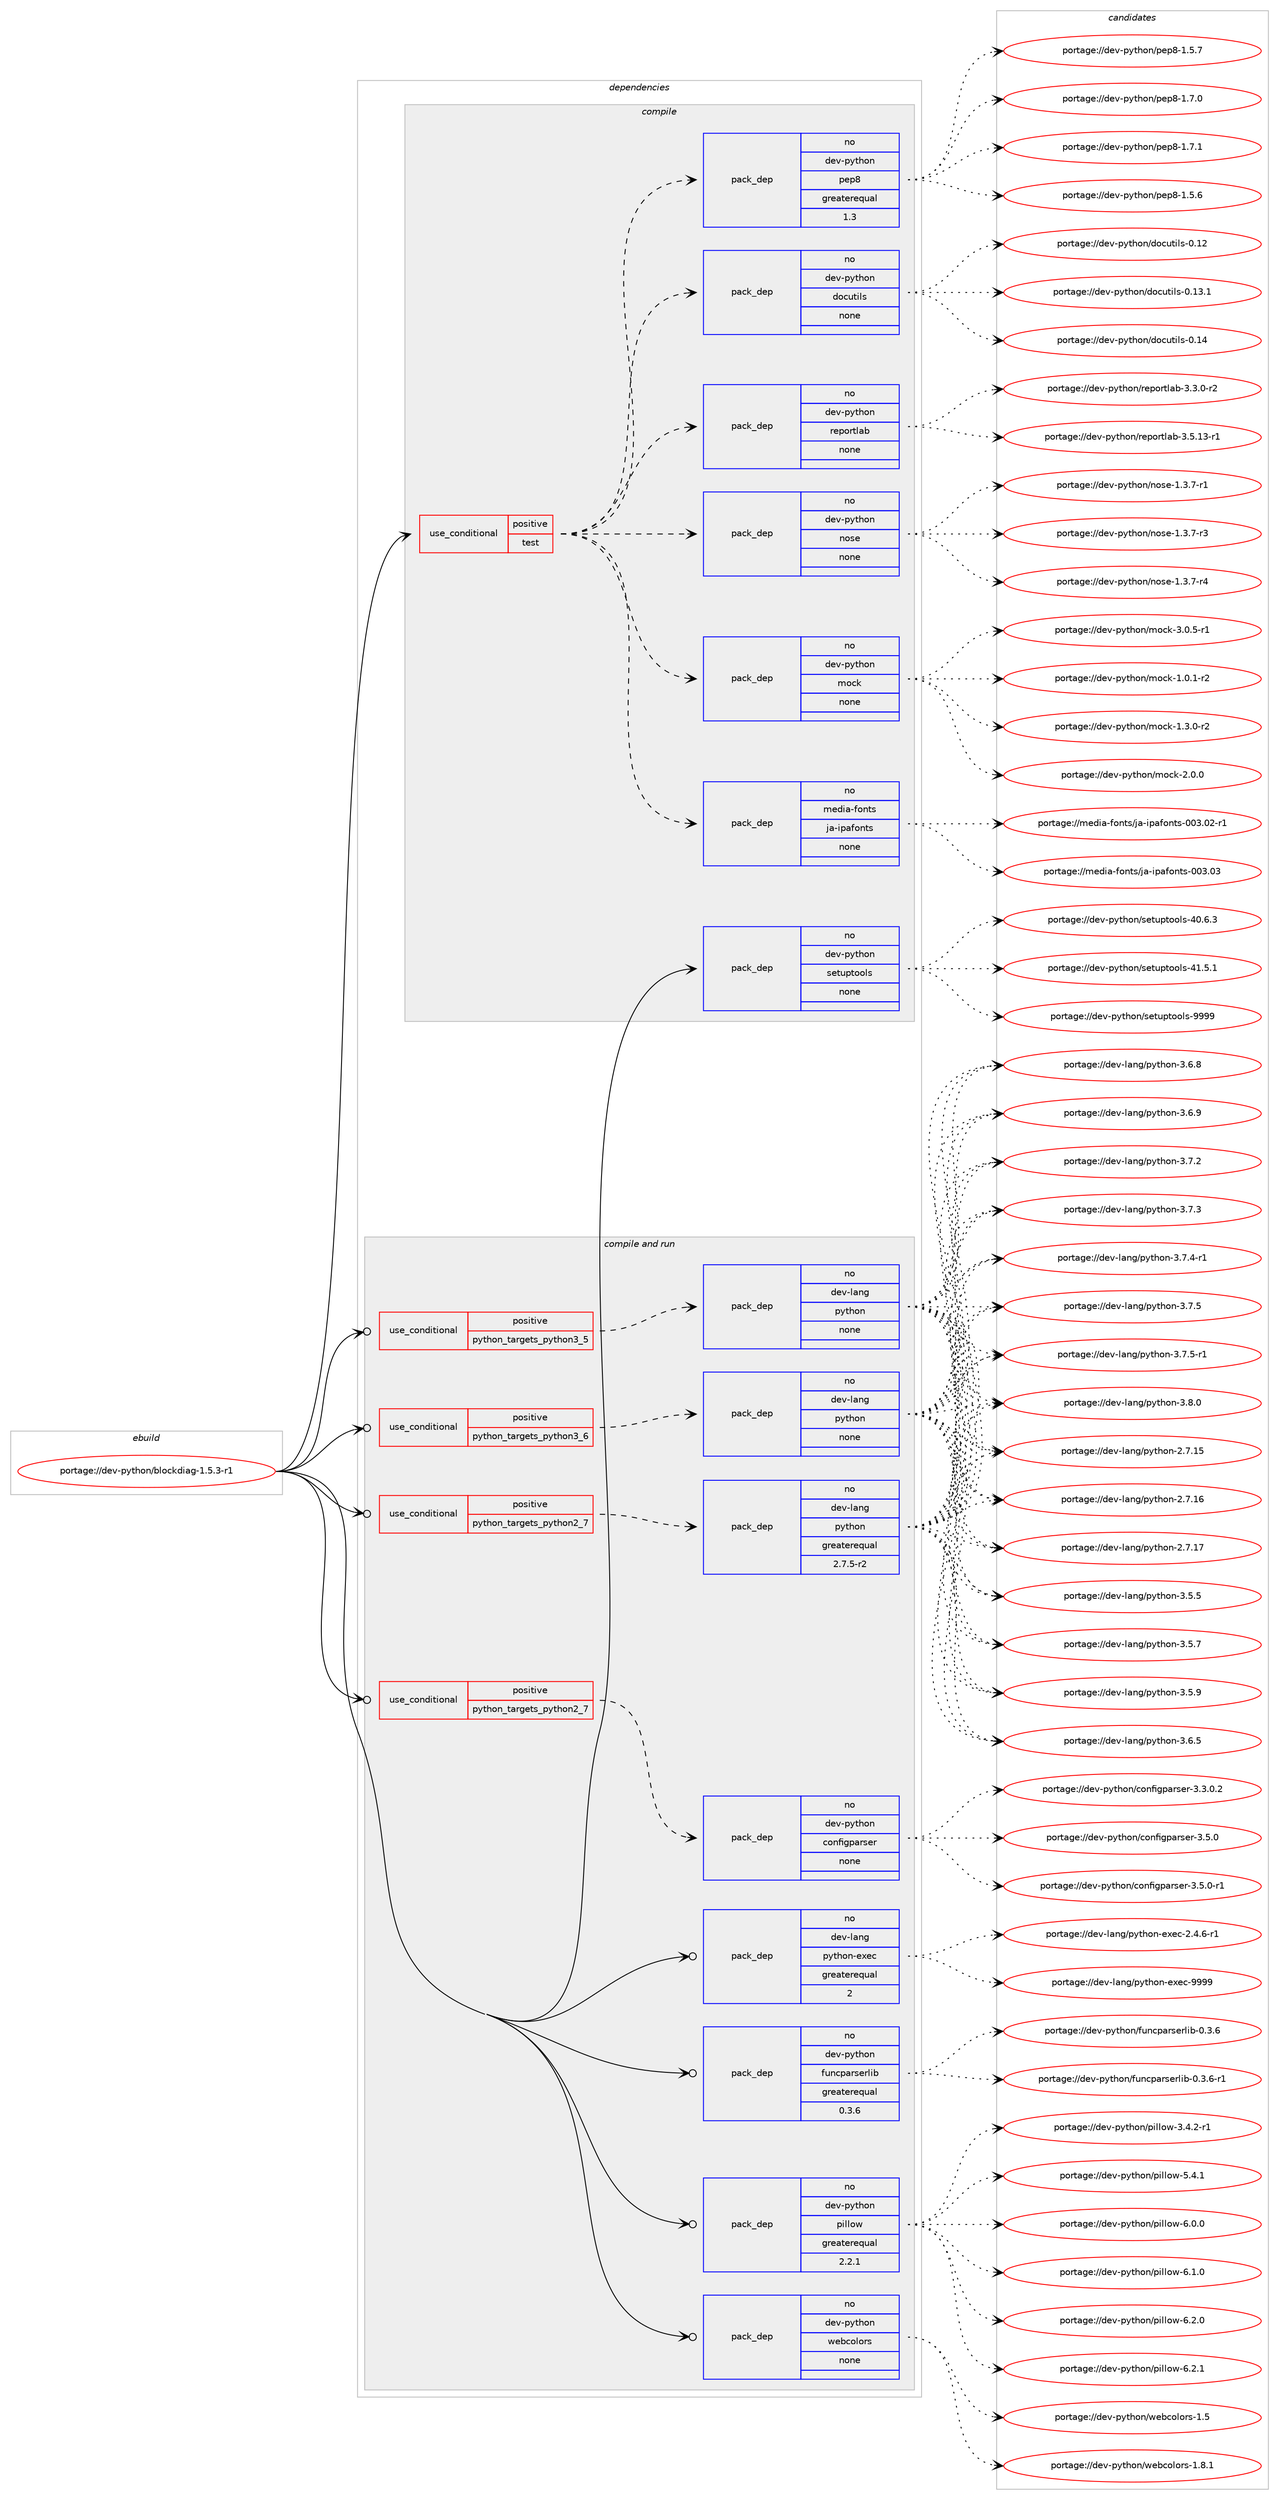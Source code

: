 digraph prolog {

# *************
# Graph options
# *************

newrank=true;
concentrate=true;
compound=true;
graph [rankdir=LR,fontname=Helvetica,fontsize=10,ranksep=1.5];#, ranksep=2.5, nodesep=0.2];
edge  [arrowhead=vee];
node  [fontname=Helvetica,fontsize=10];

# **********
# The ebuild
# **********

subgraph cluster_leftcol {
color=gray;
rank=same;
label=<<i>ebuild</i>>;
id [label="portage://dev-python/blockdiag-1.5.3-r1", color=red, width=4, href="../dev-python/blockdiag-1.5.3-r1.svg"];
}

# ****************
# The dependencies
# ****************

subgraph cluster_midcol {
color=gray;
label=<<i>dependencies</i>>;
subgraph cluster_compile {
fillcolor="#eeeeee";
style=filled;
label=<<i>compile</i>>;
subgraph cond26291 {
dependency132083 [label=<<TABLE BORDER="0" CELLBORDER="1" CELLSPACING="0" CELLPADDING="4"><TR><TD ROWSPAN="3" CELLPADDING="10">use_conditional</TD></TR><TR><TD>positive</TD></TR><TR><TD>test</TD></TR></TABLE>>, shape=none, color=red];
subgraph pack102488 {
dependency132084 [label=<<TABLE BORDER="0" CELLBORDER="1" CELLSPACING="0" CELLPADDING="4" WIDTH="220"><TR><TD ROWSPAN="6" CELLPADDING="30">pack_dep</TD></TR><TR><TD WIDTH="110">no</TD></TR><TR><TD>dev-python</TD></TR><TR><TD>mock</TD></TR><TR><TD>none</TD></TR><TR><TD></TD></TR></TABLE>>, shape=none, color=blue];
}
dependency132083:e -> dependency132084:w [weight=20,style="dashed",arrowhead="vee"];
subgraph pack102489 {
dependency132085 [label=<<TABLE BORDER="0" CELLBORDER="1" CELLSPACING="0" CELLPADDING="4" WIDTH="220"><TR><TD ROWSPAN="6" CELLPADDING="30">pack_dep</TD></TR><TR><TD WIDTH="110">no</TD></TR><TR><TD>dev-python</TD></TR><TR><TD>nose</TD></TR><TR><TD>none</TD></TR><TR><TD></TD></TR></TABLE>>, shape=none, color=blue];
}
dependency132083:e -> dependency132085:w [weight=20,style="dashed",arrowhead="vee"];
subgraph pack102490 {
dependency132086 [label=<<TABLE BORDER="0" CELLBORDER="1" CELLSPACING="0" CELLPADDING="4" WIDTH="220"><TR><TD ROWSPAN="6" CELLPADDING="30">pack_dep</TD></TR><TR><TD WIDTH="110">no</TD></TR><TR><TD>dev-python</TD></TR><TR><TD>reportlab</TD></TR><TR><TD>none</TD></TR><TR><TD></TD></TR></TABLE>>, shape=none, color=blue];
}
dependency132083:e -> dependency132086:w [weight=20,style="dashed",arrowhead="vee"];
subgraph pack102491 {
dependency132087 [label=<<TABLE BORDER="0" CELLBORDER="1" CELLSPACING="0" CELLPADDING="4" WIDTH="220"><TR><TD ROWSPAN="6" CELLPADDING="30">pack_dep</TD></TR><TR><TD WIDTH="110">no</TD></TR><TR><TD>dev-python</TD></TR><TR><TD>docutils</TD></TR><TR><TD>none</TD></TR><TR><TD></TD></TR></TABLE>>, shape=none, color=blue];
}
dependency132083:e -> dependency132087:w [weight=20,style="dashed",arrowhead="vee"];
subgraph pack102492 {
dependency132088 [label=<<TABLE BORDER="0" CELLBORDER="1" CELLSPACING="0" CELLPADDING="4" WIDTH="220"><TR><TD ROWSPAN="6" CELLPADDING="30">pack_dep</TD></TR><TR><TD WIDTH="110">no</TD></TR><TR><TD>dev-python</TD></TR><TR><TD>pep8</TD></TR><TR><TD>greaterequal</TD></TR><TR><TD>1.3</TD></TR></TABLE>>, shape=none, color=blue];
}
dependency132083:e -> dependency132088:w [weight=20,style="dashed",arrowhead="vee"];
subgraph pack102493 {
dependency132089 [label=<<TABLE BORDER="0" CELLBORDER="1" CELLSPACING="0" CELLPADDING="4" WIDTH="220"><TR><TD ROWSPAN="6" CELLPADDING="30">pack_dep</TD></TR><TR><TD WIDTH="110">no</TD></TR><TR><TD>media-fonts</TD></TR><TR><TD>ja-ipafonts</TD></TR><TR><TD>none</TD></TR><TR><TD></TD></TR></TABLE>>, shape=none, color=blue];
}
dependency132083:e -> dependency132089:w [weight=20,style="dashed",arrowhead="vee"];
}
id:e -> dependency132083:w [weight=20,style="solid",arrowhead="vee"];
subgraph pack102494 {
dependency132090 [label=<<TABLE BORDER="0" CELLBORDER="1" CELLSPACING="0" CELLPADDING="4" WIDTH="220"><TR><TD ROWSPAN="6" CELLPADDING="30">pack_dep</TD></TR><TR><TD WIDTH="110">no</TD></TR><TR><TD>dev-python</TD></TR><TR><TD>setuptools</TD></TR><TR><TD>none</TD></TR><TR><TD></TD></TR></TABLE>>, shape=none, color=blue];
}
id:e -> dependency132090:w [weight=20,style="solid",arrowhead="vee"];
}
subgraph cluster_compileandrun {
fillcolor="#eeeeee";
style=filled;
label=<<i>compile and run</i>>;
subgraph cond26292 {
dependency132091 [label=<<TABLE BORDER="0" CELLBORDER="1" CELLSPACING="0" CELLPADDING="4"><TR><TD ROWSPAN="3" CELLPADDING="10">use_conditional</TD></TR><TR><TD>positive</TD></TR><TR><TD>python_targets_python2_7</TD></TR></TABLE>>, shape=none, color=red];
subgraph pack102495 {
dependency132092 [label=<<TABLE BORDER="0" CELLBORDER="1" CELLSPACING="0" CELLPADDING="4" WIDTH="220"><TR><TD ROWSPAN="6" CELLPADDING="30">pack_dep</TD></TR><TR><TD WIDTH="110">no</TD></TR><TR><TD>dev-lang</TD></TR><TR><TD>python</TD></TR><TR><TD>greaterequal</TD></TR><TR><TD>2.7.5-r2</TD></TR></TABLE>>, shape=none, color=blue];
}
dependency132091:e -> dependency132092:w [weight=20,style="dashed",arrowhead="vee"];
}
id:e -> dependency132091:w [weight=20,style="solid",arrowhead="odotvee"];
subgraph cond26293 {
dependency132093 [label=<<TABLE BORDER="0" CELLBORDER="1" CELLSPACING="0" CELLPADDING="4"><TR><TD ROWSPAN="3" CELLPADDING="10">use_conditional</TD></TR><TR><TD>positive</TD></TR><TR><TD>python_targets_python2_7</TD></TR></TABLE>>, shape=none, color=red];
subgraph pack102496 {
dependency132094 [label=<<TABLE BORDER="0" CELLBORDER="1" CELLSPACING="0" CELLPADDING="4" WIDTH="220"><TR><TD ROWSPAN="6" CELLPADDING="30">pack_dep</TD></TR><TR><TD WIDTH="110">no</TD></TR><TR><TD>dev-python</TD></TR><TR><TD>configparser</TD></TR><TR><TD>none</TD></TR><TR><TD></TD></TR></TABLE>>, shape=none, color=blue];
}
dependency132093:e -> dependency132094:w [weight=20,style="dashed",arrowhead="vee"];
}
id:e -> dependency132093:w [weight=20,style="solid",arrowhead="odotvee"];
subgraph cond26294 {
dependency132095 [label=<<TABLE BORDER="0" CELLBORDER="1" CELLSPACING="0" CELLPADDING="4"><TR><TD ROWSPAN="3" CELLPADDING="10">use_conditional</TD></TR><TR><TD>positive</TD></TR><TR><TD>python_targets_python3_5</TD></TR></TABLE>>, shape=none, color=red];
subgraph pack102497 {
dependency132096 [label=<<TABLE BORDER="0" CELLBORDER="1" CELLSPACING="0" CELLPADDING="4" WIDTH="220"><TR><TD ROWSPAN="6" CELLPADDING="30">pack_dep</TD></TR><TR><TD WIDTH="110">no</TD></TR><TR><TD>dev-lang</TD></TR><TR><TD>python</TD></TR><TR><TD>none</TD></TR><TR><TD></TD></TR></TABLE>>, shape=none, color=blue];
}
dependency132095:e -> dependency132096:w [weight=20,style="dashed",arrowhead="vee"];
}
id:e -> dependency132095:w [weight=20,style="solid",arrowhead="odotvee"];
subgraph cond26295 {
dependency132097 [label=<<TABLE BORDER="0" CELLBORDER="1" CELLSPACING="0" CELLPADDING="4"><TR><TD ROWSPAN="3" CELLPADDING="10">use_conditional</TD></TR><TR><TD>positive</TD></TR><TR><TD>python_targets_python3_6</TD></TR></TABLE>>, shape=none, color=red];
subgraph pack102498 {
dependency132098 [label=<<TABLE BORDER="0" CELLBORDER="1" CELLSPACING="0" CELLPADDING="4" WIDTH="220"><TR><TD ROWSPAN="6" CELLPADDING="30">pack_dep</TD></TR><TR><TD WIDTH="110">no</TD></TR><TR><TD>dev-lang</TD></TR><TR><TD>python</TD></TR><TR><TD>none</TD></TR><TR><TD></TD></TR></TABLE>>, shape=none, color=blue];
}
dependency132097:e -> dependency132098:w [weight=20,style="dashed",arrowhead="vee"];
}
id:e -> dependency132097:w [weight=20,style="solid",arrowhead="odotvee"];
subgraph pack102499 {
dependency132099 [label=<<TABLE BORDER="0" CELLBORDER="1" CELLSPACING="0" CELLPADDING="4" WIDTH="220"><TR><TD ROWSPAN="6" CELLPADDING="30">pack_dep</TD></TR><TR><TD WIDTH="110">no</TD></TR><TR><TD>dev-lang</TD></TR><TR><TD>python-exec</TD></TR><TR><TD>greaterequal</TD></TR><TR><TD>2</TD></TR></TABLE>>, shape=none, color=blue];
}
id:e -> dependency132099:w [weight=20,style="solid",arrowhead="odotvee"];
subgraph pack102500 {
dependency132100 [label=<<TABLE BORDER="0" CELLBORDER="1" CELLSPACING="0" CELLPADDING="4" WIDTH="220"><TR><TD ROWSPAN="6" CELLPADDING="30">pack_dep</TD></TR><TR><TD WIDTH="110">no</TD></TR><TR><TD>dev-python</TD></TR><TR><TD>funcparserlib</TD></TR><TR><TD>greaterequal</TD></TR><TR><TD>0.3.6</TD></TR></TABLE>>, shape=none, color=blue];
}
id:e -> dependency132100:w [weight=20,style="solid",arrowhead="odotvee"];
subgraph pack102501 {
dependency132101 [label=<<TABLE BORDER="0" CELLBORDER="1" CELLSPACING="0" CELLPADDING="4" WIDTH="220"><TR><TD ROWSPAN="6" CELLPADDING="30">pack_dep</TD></TR><TR><TD WIDTH="110">no</TD></TR><TR><TD>dev-python</TD></TR><TR><TD>pillow</TD></TR><TR><TD>greaterequal</TD></TR><TR><TD>2.2.1</TD></TR></TABLE>>, shape=none, color=blue];
}
id:e -> dependency132101:w [weight=20,style="solid",arrowhead="odotvee"];
subgraph pack102502 {
dependency132102 [label=<<TABLE BORDER="0" CELLBORDER="1" CELLSPACING="0" CELLPADDING="4" WIDTH="220"><TR><TD ROWSPAN="6" CELLPADDING="30">pack_dep</TD></TR><TR><TD WIDTH="110">no</TD></TR><TR><TD>dev-python</TD></TR><TR><TD>webcolors</TD></TR><TR><TD>none</TD></TR><TR><TD></TD></TR></TABLE>>, shape=none, color=blue];
}
id:e -> dependency132102:w [weight=20,style="solid",arrowhead="odotvee"];
}
subgraph cluster_run {
fillcolor="#eeeeee";
style=filled;
label=<<i>run</i>>;
}
}

# **************
# The candidates
# **************

subgraph cluster_choices {
rank=same;
color=gray;
label=<<i>candidates</i>>;

subgraph choice102488 {
color=black;
nodesep=1;
choiceportage1001011184511212111610411111047109111991074549464846494511450 [label="portage://dev-python/mock-1.0.1-r2", color=red, width=4,href="../dev-python/mock-1.0.1-r2.svg"];
choiceportage1001011184511212111610411111047109111991074549465146484511450 [label="portage://dev-python/mock-1.3.0-r2", color=red, width=4,href="../dev-python/mock-1.3.0-r2.svg"];
choiceportage100101118451121211161041111104710911199107455046484648 [label="portage://dev-python/mock-2.0.0", color=red, width=4,href="../dev-python/mock-2.0.0.svg"];
choiceportage1001011184511212111610411111047109111991074551464846534511449 [label="portage://dev-python/mock-3.0.5-r1", color=red, width=4,href="../dev-python/mock-3.0.5-r1.svg"];
dependency132084:e -> choiceportage1001011184511212111610411111047109111991074549464846494511450:w [style=dotted,weight="100"];
dependency132084:e -> choiceportage1001011184511212111610411111047109111991074549465146484511450:w [style=dotted,weight="100"];
dependency132084:e -> choiceportage100101118451121211161041111104710911199107455046484648:w [style=dotted,weight="100"];
dependency132084:e -> choiceportage1001011184511212111610411111047109111991074551464846534511449:w [style=dotted,weight="100"];
}
subgraph choice102489 {
color=black;
nodesep=1;
choiceportage10010111845112121116104111110471101111151014549465146554511449 [label="portage://dev-python/nose-1.3.7-r1", color=red, width=4,href="../dev-python/nose-1.3.7-r1.svg"];
choiceportage10010111845112121116104111110471101111151014549465146554511451 [label="portage://dev-python/nose-1.3.7-r3", color=red, width=4,href="../dev-python/nose-1.3.7-r3.svg"];
choiceportage10010111845112121116104111110471101111151014549465146554511452 [label="portage://dev-python/nose-1.3.7-r4", color=red, width=4,href="../dev-python/nose-1.3.7-r4.svg"];
dependency132085:e -> choiceportage10010111845112121116104111110471101111151014549465146554511449:w [style=dotted,weight="100"];
dependency132085:e -> choiceportage10010111845112121116104111110471101111151014549465146554511451:w [style=dotted,weight="100"];
dependency132085:e -> choiceportage10010111845112121116104111110471101111151014549465146554511452:w [style=dotted,weight="100"];
}
subgraph choice102490 {
color=black;
nodesep=1;
choiceportage100101118451121211161041111104711410111211111411610897984551465146484511450 [label="portage://dev-python/reportlab-3.3.0-r2", color=red, width=4,href="../dev-python/reportlab-3.3.0-r2.svg"];
choiceportage10010111845112121116104111110471141011121111141161089798455146534649514511449 [label="portage://dev-python/reportlab-3.5.13-r1", color=red, width=4,href="../dev-python/reportlab-3.5.13-r1.svg"];
dependency132086:e -> choiceportage100101118451121211161041111104711410111211111411610897984551465146484511450:w [style=dotted,weight="100"];
dependency132086:e -> choiceportage10010111845112121116104111110471141011121111141161089798455146534649514511449:w [style=dotted,weight="100"];
}
subgraph choice102491 {
color=black;
nodesep=1;
choiceportage1001011184511212111610411111047100111991171161051081154548464950 [label="portage://dev-python/docutils-0.12", color=red, width=4,href="../dev-python/docutils-0.12.svg"];
choiceportage10010111845112121116104111110471001119911711610510811545484649514649 [label="portage://dev-python/docutils-0.13.1", color=red, width=4,href="../dev-python/docutils-0.13.1.svg"];
choiceportage1001011184511212111610411111047100111991171161051081154548464952 [label="portage://dev-python/docutils-0.14", color=red, width=4,href="../dev-python/docutils-0.14.svg"];
dependency132087:e -> choiceportage1001011184511212111610411111047100111991171161051081154548464950:w [style=dotted,weight="100"];
dependency132087:e -> choiceportage10010111845112121116104111110471001119911711610510811545484649514649:w [style=dotted,weight="100"];
dependency132087:e -> choiceportage1001011184511212111610411111047100111991171161051081154548464952:w [style=dotted,weight="100"];
}
subgraph choice102492 {
color=black;
nodesep=1;
choiceportage100101118451121211161041111104711210111256454946534654 [label="portage://dev-python/pep8-1.5.6", color=red, width=4,href="../dev-python/pep8-1.5.6.svg"];
choiceportage100101118451121211161041111104711210111256454946534655 [label="portage://dev-python/pep8-1.5.7", color=red, width=4,href="../dev-python/pep8-1.5.7.svg"];
choiceportage100101118451121211161041111104711210111256454946554648 [label="portage://dev-python/pep8-1.7.0", color=red, width=4,href="../dev-python/pep8-1.7.0.svg"];
choiceportage100101118451121211161041111104711210111256454946554649 [label="portage://dev-python/pep8-1.7.1", color=red, width=4,href="../dev-python/pep8-1.7.1.svg"];
dependency132088:e -> choiceportage100101118451121211161041111104711210111256454946534654:w [style=dotted,weight="100"];
dependency132088:e -> choiceportage100101118451121211161041111104711210111256454946534655:w [style=dotted,weight="100"];
dependency132088:e -> choiceportage100101118451121211161041111104711210111256454946554648:w [style=dotted,weight="100"];
dependency132088:e -> choiceportage100101118451121211161041111104711210111256454946554649:w [style=dotted,weight="100"];
}
subgraph choice102493 {
color=black;
nodesep=1;
choiceportage109101100105974510211111011611547106974510511297102111110116115454848514648504511449 [label="portage://media-fonts/ja-ipafonts-003.02-r1", color=red, width=4,href="../media-fonts/ja-ipafonts-003.02-r1.svg"];
choiceportage10910110010597451021111101161154710697451051129710211111011611545484851464851 [label="portage://media-fonts/ja-ipafonts-003.03", color=red, width=4,href="../media-fonts/ja-ipafonts-003.03.svg"];
dependency132089:e -> choiceportage109101100105974510211111011611547106974510511297102111110116115454848514648504511449:w [style=dotted,weight="100"];
dependency132089:e -> choiceportage10910110010597451021111101161154710697451051129710211111011611545484851464851:w [style=dotted,weight="100"];
}
subgraph choice102494 {
color=black;
nodesep=1;
choiceportage100101118451121211161041111104711510111611711211611111110811545524846544651 [label="portage://dev-python/setuptools-40.6.3", color=red, width=4,href="../dev-python/setuptools-40.6.3.svg"];
choiceportage100101118451121211161041111104711510111611711211611111110811545524946534649 [label="portage://dev-python/setuptools-41.5.1", color=red, width=4,href="../dev-python/setuptools-41.5.1.svg"];
choiceportage10010111845112121116104111110471151011161171121161111111081154557575757 [label="portage://dev-python/setuptools-9999", color=red, width=4,href="../dev-python/setuptools-9999.svg"];
dependency132090:e -> choiceportage100101118451121211161041111104711510111611711211611111110811545524846544651:w [style=dotted,weight="100"];
dependency132090:e -> choiceportage100101118451121211161041111104711510111611711211611111110811545524946534649:w [style=dotted,weight="100"];
dependency132090:e -> choiceportage10010111845112121116104111110471151011161171121161111111081154557575757:w [style=dotted,weight="100"];
}
subgraph choice102495 {
color=black;
nodesep=1;
choiceportage10010111845108971101034711212111610411111045504655464953 [label="portage://dev-lang/python-2.7.15", color=red, width=4,href="../dev-lang/python-2.7.15.svg"];
choiceportage10010111845108971101034711212111610411111045504655464954 [label="portage://dev-lang/python-2.7.16", color=red, width=4,href="../dev-lang/python-2.7.16.svg"];
choiceportage10010111845108971101034711212111610411111045504655464955 [label="portage://dev-lang/python-2.7.17", color=red, width=4,href="../dev-lang/python-2.7.17.svg"];
choiceportage100101118451089711010347112121116104111110455146534653 [label="portage://dev-lang/python-3.5.5", color=red, width=4,href="../dev-lang/python-3.5.5.svg"];
choiceportage100101118451089711010347112121116104111110455146534655 [label="portage://dev-lang/python-3.5.7", color=red, width=4,href="../dev-lang/python-3.5.7.svg"];
choiceportage100101118451089711010347112121116104111110455146534657 [label="portage://dev-lang/python-3.5.9", color=red, width=4,href="../dev-lang/python-3.5.9.svg"];
choiceportage100101118451089711010347112121116104111110455146544653 [label="portage://dev-lang/python-3.6.5", color=red, width=4,href="../dev-lang/python-3.6.5.svg"];
choiceportage100101118451089711010347112121116104111110455146544656 [label="portage://dev-lang/python-3.6.8", color=red, width=4,href="../dev-lang/python-3.6.8.svg"];
choiceportage100101118451089711010347112121116104111110455146544657 [label="portage://dev-lang/python-3.6.9", color=red, width=4,href="../dev-lang/python-3.6.9.svg"];
choiceportage100101118451089711010347112121116104111110455146554650 [label="portage://dev-lang/python-3.7.2", color=red, width=4,href="../dev-lang/python-3.7.2.svg"];
choiceportage100101118451089711010347112121116104111110455146554651 [label="portage://dev-lang/python-3.7.3", color=red, width=4,href="../dev-lang/python-3.7.3.svg"];
choiceportage1001011184510897110103471121211161041111104551465546524511449 [label="portage://dev-lang/python-3.7.4-r1", color=red, width=4,href="../dev-lang/python-3.7.4-r1.svg"];
choiceportage100101118451089711010347112121116104111110455146554653 [label="portage://dev-lang/python-3.7.5", color=red, width=4,href="../dev-lang/python-3.7.5.svg"];
choiceportage1001011184510897110103471121211161041111104551465546534511449 [label="portage://dev-lang/python-3.7.5-r1", color=red, width=4,href="../dev-lang/python-3.7.5-r1.svg"];
choiceportage100101118451089711010347112121116104111110455146564648 [label="portage://dev-lang/python-3.8.0", color=red, width=4,href="../dev-lang/python-3.8.0.svg"];
dependency132092:e -> choiceportage10010111845108971101034711212111610411111045504655464953:w [style=dotted,weight="100"];
dependency132092:e -> choiceportage10010111845108971101034711212111610411111045504655464954:w [style=dotted,weight="100"];
dependency132092:e -> choiceportage10010111845108971101034711212111610411111045504655464955:w [style=dotted,weight="100"];
dependency132092:e -> choiceportage100101118451089711010347112121116104111110455146534653:w [style=dotted,weight="100"];
dependency132092:e -> choiceportage100101118451089711010347112121116104111110455146534655:w [style=dotted,weight="100"];
dependency132092:e -> choiceportage100101118451089711010347112121116104111110455146534657:w [style=dotted,weight="100"];
dependency132092:e -> choiceportage100101118451089711010347112121116104111110455146544653:w [style=dotted,weight="100"];
dependency132092:e -> choiceportage100101118451089711010347112121116104111110455146544656:w [style=dotted,weight="100"];
dependency132092:e -> choiceportage100101118451089711010347112121116104111110455146544657:w [style=dotted,weight="100"];
dependency132092:e -> choiceportage100101118451089711010347112121116104111110455146554650:w [style=dotted,weight="100"];
dependency132092:e -> choiceportage100101118451089711010347112121116104111110455146554651:w [style=dotted,weight="100"];
dependency132092:e -> choiceportage1001011184510897110103471121211161041111104551465546524511449:w [style=dotted,weight="100"];
dependency132092:e -> choiceportage100101118451089711010347112121116104111110455146554653:w [style=dotted,weight="100"];
dependency132092:e -> choiceportage1001011184510897110103471121211161041111104551465546534511449:w [style=dotted,weight="100"];
dependency132092:e -> choiceportage100101118451089711010347112121116104111110455146564648:w [style=dotted,weight="100"];
}
subgraph choice102496 {
color=black;
nodesep=1;
choiceportage100101118451121211161041111104799111110102105103112971141151011144551465146484650 [label="portage://dev-python/configparser-3.3.0.2", color=red, width=4,href="../dev-python/configparser-3.3.0.2.svg"];
choiceportage10010111845112121116104111110479911111010210510311297114115101114455146534648 [label="portage://dev-python/configparser-3.5.0", color=red, width=4,href="../dev-python/configparser-3.5.0.svg"];
choiceportage100101118451121211161041111104799111110102105103112971141151011144551465346484511449 [label="portage://dev-python/configparser-3.5.0-r1", color=red, width=4,href="../dev-python/configparser-3.5.0-r1.svg"];
dependency132094:e -> choiceportage100101118451121211161041111104799111110102105103112971141151011144551465146484650:w [style=dotted,weight="100"];
dependency132094:e -> choiceportage10010111845112121116104111110479911111010210510311297114115101114455146534648:w [style=dotted,weight="100"];
dependency132094:e -> choiceportage100101118451121211161041111104799111110102105103112971141151011144551465346484511449:w [style=dotted,weight="100"];
}
subgraph choice102497 {
color=black;
nodesep=1;
choiceportage10010111845108971101034711212111610411111045504655464953 [label="portage://dev-lang/python-2.7.15", color=red, width=4,href="../dev-lang/python-2.7.15.svg"];
choiceportage10010111845108971101034711212111610411111045504655464954 [label="portage://dev-lang/python-2.7.16", color=red, width=4,href="../dev-lang/python-2.7.16.svg"];
choiceportage10010111845108971101034711212111610411111045504655464955 [label="portage://dev-lang/python-2.7.17", color=red, width=4,href="../dev-lang/python-2.7.17.svg"];
choiceportage100101118451089711010347112121116104111110455146534653 [label="portage://dev-lang/python-3.5.5", color=red, width=4,href="../dev-lang/python-3.5.5.svg"];
choiceportage100101118451089711010347112121116104111110455146534655 [label="portage://dev-lang/python-3.5.7", color=red, width=4,href="../dev-lang/python-3.5.7.svg"];
choiceportage100101118451089711010347112121116104111110455146534657 [label="portage://dev-lang/python-3.5.9", color=red, width=4,href="../dev-lang/python-3.5.9.svg"];
choiceportage100101118451089711010347112121116104111110455146544653 [label="portage://dev-lang/python-3.6.5", color=red, width=4,href="../dev-lang/python-3.6.5.svg"];
choiceportage100101118451089711010347112121116104111110455146544656 [label="portage://dev-lang/python-3.6.8", color=red, width=4,href="../dev-lang/python-3.6.8.svg"];
choiceportage100101118451089711010347112121116104111110455146544657 [label="portage://dev-lang/python-3.6.9", color=red, width=4,href="../dev-lang/python-3.6.9.svg"];
choiceportage100101118451089711010347112121116104111110455146554650 [label="portage://dev-lang/python-3.7.2", color=red, width=4,href="../dev-lang/python-3.7.2.svg"];
choiceportage100101118451089711010347112121116104111110455146554651 [label="portage://dev-lang/python-3.7.3", color=red, width=4,href="../dev-lang/python-3.7.3.svg"];
choiceportage1001011184510897110103471121211161041111104551465546524511449 [label="portage://dev-lang/python-3.7.4-r1", color=red, width=4,href="../dev-lang/python-3.7.4-r1.svg"];
choiceportage100101118451089711010347112121116104111110455146554653 [label="portage://dev-lang/python-3.7.5", color=red, width=4,href="../dev-lang/python-3.7.5.svg"];
choiceportage1001011184510897110103471121211161041111104551465546534511449 [label="portage://dev-lang/python-3.7.5-r1", color=red, width=4,href="../dev-lang/python-3.7.5-r1.svg"];
choiceportage100101118451089711010347112121116104111110455146564648 [label="portage://dev-lang/python-3.8.0", color=red, width=4,href="../dev-lang/python-3.8.0.svg"];
dependency132096:e -> choiceportage10010111845108971101034711212111610411111045504655464953:w [style=dotted,weight="100"];
dependency132096:e -> choiceportage10010111845108971101034711212111610411111045504655464954:w [style=dotted,weight="100"];
dependency132096:e -> choiceportage10010111845108971101034711212111610411111045504655464955:w [style=dotted,weight="100"];
dependency132096:e -> choiceportage100101118451089711010347112121116104111110455146534653:w [style=dotted,weight="100"];
dependency132096:e -> choiceportage100101118451089711010347112121116104111110455146534655:w [style=dotted,weight="100"];
dependency132096:e -> choiceportage100101118451089711010347112121116104111110455146534657:w [style=dotted,weight="100"];
dependency132096:e -> choiceportage100101118451089711010347112121116104111110455146544653:w [style=dotted,weight="100"];
dependency132096:e -> choiceportage100101118451089711010347112121116104111110455146544656:w [style=dotted,weight="100"];
dependency132096:e -> choiceportage100101118451089711010347112121116104111110455146544657:w [style=dotted,weight="100"];
dependency132096:e -> choiceportage100101118451089711010347112121116104111110455146554650:w [style=dotted,weight="100"];
dependency132096:e -> choiceportage100101118451089711010347112121116104111110455146554651:w [style=dotted,weight="100"];
dependency132096:e -> choiceportage1001011184510897110103471121211161041111104551465546524511449:w [style=dotted,weight="100"];
dependency132096:e -> choiceportage100101118451089711010347112121116104111110455146554653:w [style=dotted,weight="100"];
dependency132096:e -> choiceportage1001011184510897110103471121211161041111104551465546534511449:w [style=dotted,weight="100"];
dependency132096:e -> choiceportage100101118451089711010347112121116104111110455146564648:w [style=dotted,weight="100"];
}
subgraph choice102498 {
color=black;
nodesep=1;
choiceportage10010111845108971101034711212111610411111045504655464953 [label="portage://dev-lang/python-2.7.15", color=red, width=4,href="../dev-lang/python-2.7.15.svg"];
choiceportage10010111845108971101034711212111610411111045504655464954 [label="portage://dev-lang/python-2.7.16", color=red, width=4,href="../dev-lang/python-2.7.16.svg"];
choiceportage10010111845108971101034711212111610411111045504655464955 [label="portage://dev-lang/python-2.7.17", color=red, width=4,href="../dev-lang/python-2.7.17.svg"];
choiceportage100101118451089711010347112121116104111110455146534653 [label="portage://dev-lang/python-3.5.5", color=red, width=4,href="../dev-lang/python-3.5.5.svg"];
choiceportage100101118451089711010347112121116104111110455146534655 [label="portage://dev-lang/python-3.5.7", color=red, width=4,href="../dev-lang/python-3.5.7.svg"];
choiceportage100101118451089711010347112121116104111110455146534657 [label="portage://dev-lang/python-3.5.9", color=red, width=4,href="../dev-lang/python-3.5.9.svg"];
choiceportage100101118451089711010347112121116104111110455146544653 [label="portage://dev-lang/python-3.6.5", color=red, width=4,href="../dev-lang/python-3.6.5.svg"];
choiceportage100101118451089711010347112121116104111110455146544656 [label="portage://dev-lang/python-3.6.8", color=red, width=4,href="../dev-lang/python-3.6.8.svg"];
choiceportage100101118451089711010347112121116104111110455146544657 [label="portage://dev-lang/python-3.6.9", color=red, width=4,href="../dev-lang/python-3.6.9.svg"];
choiceportage100101118451089711010347112121116104111110455146554650 [label="portage://dev-lang/python-3.7.2", color=red, width=4,href="../dev-lang/python-3.7.2.svg"];
choiceportage100101118451089711010347112121116104111110455146554651 [label="portage://dev-lang/python-3.7.3", color=red, width=4,href="../dev-lang/python-3.7.3.svg"];
choiceportage1001011184510897110103471121211161041111104551465546524511449 [label="portage://dev-lang/python-3.7.4-r1", color=red, width=4,href="../dev-lang/python-3.7.4-r1.svg"];
choiceportage100101118451089711010347112121116104111110455146554653 [label="portage://dev-lang/python-3.7.5", color=red, width=4,href="../dev-lang/python-3.7.5.svg"];
choiceportage1001011184510897110103471121211161041111104551465546534511449 [label="portage://dev-lang/python-3.7.5-r1", color=red, width=4,href="../dev-lang/python-3.7.5-r1.svg"];
choiceportage100101118451089711010347112121116104111110455146564648 [label="portage://dev-lang/python-3.8.0", color=red, width=4,href="../dev-lang/python-3.8.0.svg"];
dependency132098:e -> choiceportage10010111845108971101034711212111610411111045504655464953:w [style=dotted,weight="100"];
dependency132098:e -> choiceportage10010111845108971101034711212111610411111045504655464954:w [style=dotted,weight="100"];
dependency132098:e -> choiceportage10010111845108971101034711212111610411111045504655464955:w [style=dotted,weight="100"];
dependency132098:e -> choiceportage100101118451089711010347112121116104111110455146534653:w [style=dotted,weight="100"];
dependency132098:e -> choiceportage100101118451089711010347112121116104111110455146534655:w [style=dotted,weight="100"];
dependency132098:e -> choiceportage100101118451089711010347112121116104111110455146534657:w [style=dotted,weight="100"];
dependency132098:e -> choiceportage100101118451089711010347112121116104111110455146544653:w [style=dotted,weight="100"];
dependency132098:e -> choiceportage100101118451089711010347112121116104111110455146544656:w [style=dotted,weight="100"];
dependency132098:e -> choiceportage100101118451089711010347112121116104111110455146544657:w [style=dotted,weight="100"];
dependency132098:e -> choiceportage100101118451089711010347112121116104111110455146554650:w [style=dotted,weight="100"];
dependency132098:e -> choiceportage100101118451089711010347112121116104111110455146554651:w [style=dotted,weight="100"];
dependency132098:e -> choiceportage1001011184510897110103471121211161041111104551465546524511449:w [style=dotted,weight="100"];
dependency132098:e -> choiceportage100101118451089711010347112121116104111110455146554653:w [style=dotted,weight="100"];
dependency132098:e -> choiceportage1001011184510897110103471121211161041111104551465546534511449:w [style=dotted,weight="100"];
dependency132098:e -> choiceportage100101118451089711010347112121116104111110455146564648:w [style=dotted,weight="100"];
}
subgraph choice102499 {
color=black;
nodesep=1;
choiceportage10010111845108971101034711212111610411111045101120101994550465246544511449 [label="portage://dev-lang/python-exec-2.4.6-r1", color=red, width=4,href="../dev-lang/python-exec-2.4.6-r1.svg"];
choiceportage10010111845108971101034711212111610411111045101120101994557575757 [label="portage://dev-lang/python-exec-9999", color=red, width=4,href="../dev-lang/python-exec-9999.svg"];
dependency132099:e -> choiceportage10010111845108971101034711212111610411111045101120101994550465246544511449:w [style=dotted,weight="100"];
dependency132099:e -> choiceportage10010111845108971101034711212111610411111045101120101994557575757:w [style=dotted,weight="100"];
}
subgraph choice102500 {
color=black;
nodesep=1;
choiceportage1001011184511212111610411111047102117110991129711411510111410810598454846514654 [label="portage://dev-python/funcparserlib-0.3.6", color=red, width=4,href="../dev-python/funcparserlib-0.3.6.svg"];
choiceportage10010111845112121116104111110471021171109911297114115101114108105984548465146544511449 [label="portage://dev-python/funcparserlib-0.3.6-r1", color=red, width=4,href="../dev-python/funcparserlib-0.3.6-r1.svg"];
dependency132100:e -> choiceportage1001011184511212111610411111047102117110991129711411510111410810598454846514654:w [style=dotted,weight="100"];
dependency132100:e -> choiceportage10010111845112121116104111110471021171109911297114115101114108105984548465146544511449:w [style=dotted,weight="100"];
}
subgraph choice102501 {
color=black;
nodesep=1;
choiceportage10010111845112121116104111110471121051081081111194551465246504511449 [label="portage://dev-python/pillow-3.4.2-r1", color=red, width=4,href="../dev-python/pillow-3.4.2-r1.svg"];
choiceportage1001011184511212111610411111047112105108108111119455346524649 [label="portage://dev-python/pillow-5.4.1", color=red, width=4,href="../dev-python/pillow-5.4.1.svg"];
choiceportage1001011184511212111610411111047112105108108111119455446484648 [label="portage://dev-python/pillow-6.0.0", color=red, width=4,href="../dev-python/pillow-6.0.0.svg"];
choiceportage1001011184511212111610411111047112105108108111119455446494648 [label="portage://dev-python/pillow-6.1.0", color=red, width=4,href="../dev-python/pillow-6.1.0.svg"];
choiceportage1001011184511212111610411111047112105108108111119455446504648 [label="portage://dev-python/pillow-6.2.0", color=red, width=4,href="../dev-python/pillow-6.2.0.svg"];
choiceportage1001011184511212111610411111047112105108108111119455446504649 [label="portage://dev-python/pillow-6.2.1", color=red, width=4,href="../dev-python/pillow-6.2.1.svg"];
dependency132101:e -> choiceportage10010111845112121116104111110471121051081081111194551465246504511449:w [style=dotted,weight="100"];
dependency132101:e -> choiceportage1001011184511212111610411111047112105108108111119455346524649:w [style=dotted,weight="100"];
dependency132101:e -> choiceportage1001011184511212111610411111047112105108108111119455446484648:w [style=dotted,weight="100"];
dependency132101:e -> choiceportage1001011184511212111610411111047112105108108111119455446494648:w [style=dotted,weight="100"];
dependency132101:e -> choiceportage1001011184511212111610411111047112105108108111119455446504648:w [style=dotted,weight="100"];
dependency132101:e -> choiceportage1001011184511212111610411111047112105108108111119455446504649:w [style=dotted,weight="100"];
}
subgraph choice102502 {
color=black;
nodesep=1;
choiceportage1001011184511212111610411111047119101989911110811111411545494653 [label="portage://dev-python/webcolors-1.5", color=red, width=4,href="../dev-python/webcolors-1.5.svg"];
choiceportage10010111845112121116104111110471191019899111108111114115454946564649 [label="portage://dev-python/webcolors-1.8.1", color=red, width=4,href="../dev-python/webcolors-1.8.1.svg"];
dependency132102:e -> choiceportage1001011184511212111610411111047119101989911110811111411545494653:w [style=dotted,weight="100"];
dependency132102:e -> choiceportage10010111845112121116104111110471191019899111108111114115454946564649:w [style=dotted,weight="100"];
}
}

}
